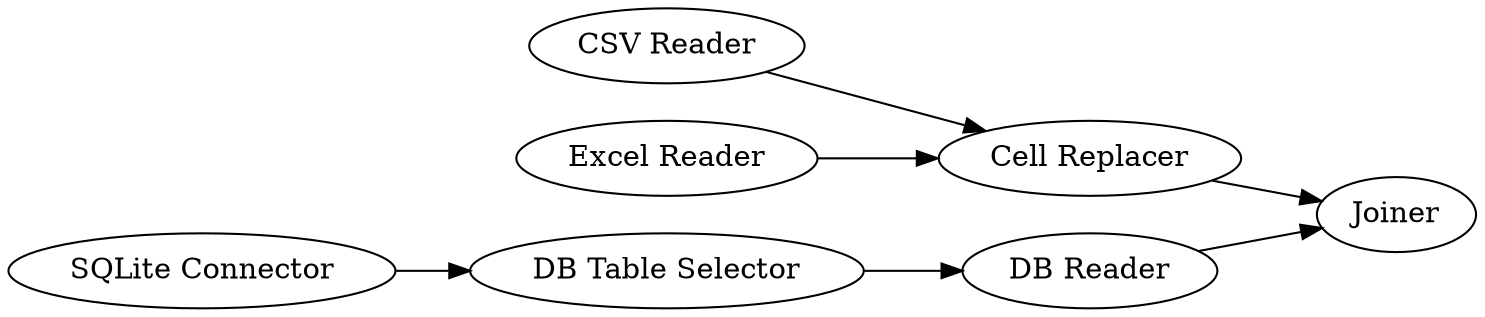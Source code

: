 digraph {
	1 [label="CSV Reader"]
	2 [label="Excel Reader"]
	3 [label="Cell Replacer"]
	18 [label="SQLite Connector"]
	19 [label="DB Table Selector"]
	20 [label="DB Reader"]
	21 [label=Joiner]
	1 -> 3
	2 -> 3
	3 -> 21
	18 -> 19
	19 -> 20
	20 -> 21
	rankdir=LR
}
